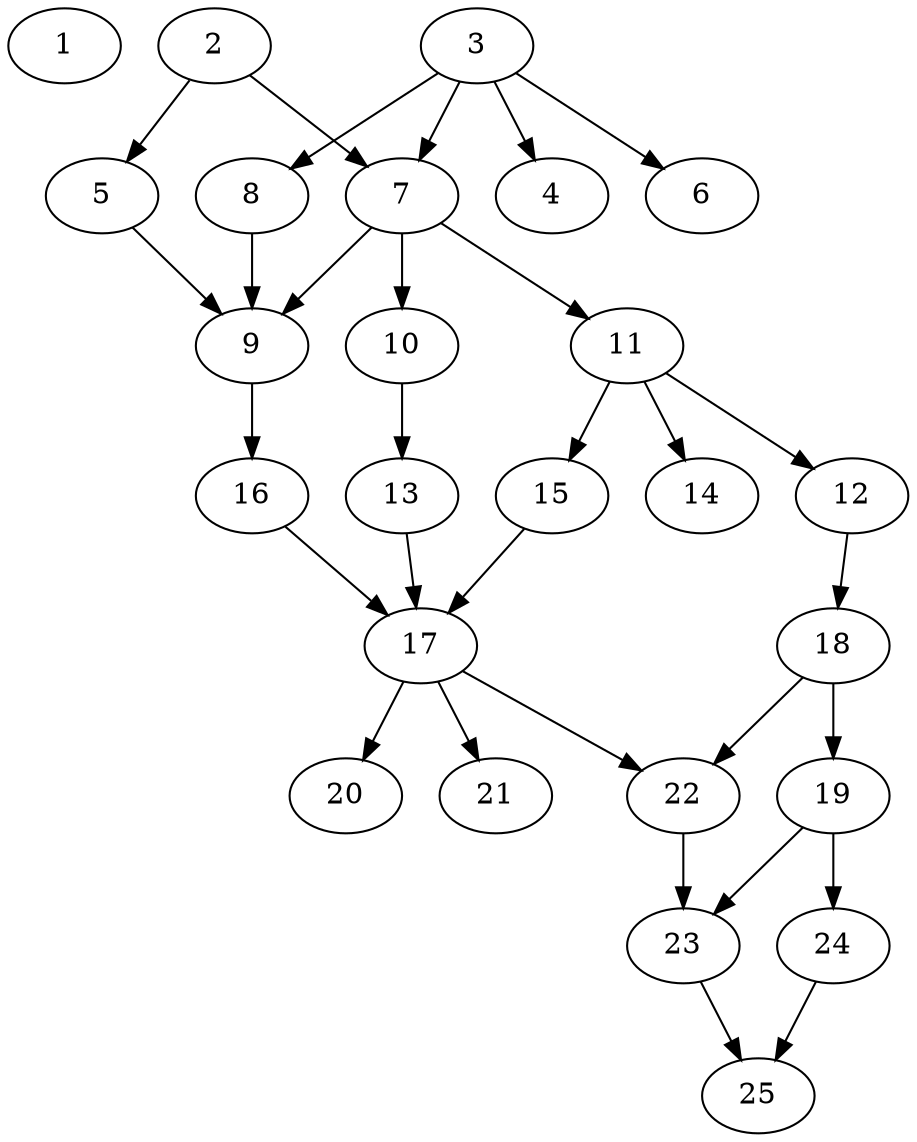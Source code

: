// DAG automatically generated by daggen at Thu Oct  3 14:00:39 2019
// ./daggen --dot -n 25 --ccr 0.4 --fat 0.5 --regular 0.5 --density 0.6 --mindata 5242880 --maxdata 52428800 
digraph G {
  1 [size="96488960", alpha="0.02", expect_size="38595584"] 
  2 [size="61632000", alpha="0.13", expect_size="24652800"] 
  2 -> 5 [size ="24652800"]
  2 -> 7 [size ="24652800"]
  3 [size="24609280", alpha="0.15", expect_size="9843712"] 
  3 -> 4 [size ="9843712"]
  3 -> 6 [size ="9843712"]
  3 -> 7 [size ="9843712"]
  3 -> 8 [size ="9843712"]
  4 [size="118988800", alpha="0.13", expect_size="47595520"] 
  5 [size="87884800", alpha="0.15", expect_size="35153920"] 
  5 -> 9 [size ="35153920"]
  6 [size="117583360", alpha="0.17", expect_size="47033344"] 
  7 [size="93944320", alpha="0.08", expect_size="37577728"] 
  7 -> 9 [size ="37577728"]
  7 -> 10 [size ="37577728"]
  7 -> 11 [size ="37577728"]
  8 [size="130119680", alpha="0.16", expect_size="52047872"] 
  8 -> 9 [size ="52047872"]
  9 [size="121221120", alpha="0.11", expect_size="48488448"] 
  9 -> 16 [size ="48488448"]
  10 [size="27504640", alpha="0.16", expect_size="11001856"] 
  10 -> 13 [size ="11001856"]
  11 [size="43340800", alpha="0.08", expect_size="17336320"] 
  11 -> 12 [size ="17336320"]
  11 -> 14 [size ="17336320"]
  11 -> 15 [size ="17336320"]
  12 [size="53713920", alpha="0.05", expect_size="21485568"] 
  12 -> 18 [size ="21485568"]
  13 [size="128051200", alpha="0.18", expect_size="51220480"] 
  13 -> 17 [size ="51220480"]
  14 [size="96942080", alpha="0.02", expect_size="38776832"] 
  15 [size="57786880", alpha="0.05", expect_size="23114752"] 
  15 -> 17 [size ="23114752"]
  16 [size="31208960", alpha="0.06", expect_size="12483584"] 
  16 -> 17 [size ="12483584"]
  17 [size="130301440", alpha="0.02", expect_size="52120576"] 
  17 -> 20 [size ="52120576"]
  17 -> 21 [size ="52120576"]
  17 -> 22 [size ="52120576"]
  18 [size="61286400", alpha="0.04", expect_size="24514560"] 
  18 -> 19 [size ="24514560"]
  18 -> 22 [size ="24514560"]
  19 [size="35235840", alpha="0.13", expect_size="14094336"] 
  19 -> 23 [size ="14094336"]
  19 -> 24 [size ="14094336"]
  20 [size="102574080", alpha="0.15", expect_size="41029632"] 
  21 [size="77063680", alpha="0.11", expect_size="30825472"] 
  22 [size="125460480", alpha="0.15", expect_size="50184192"] 
  22 -> 23 [size ="50184192"]
  23 [size="34590720", alpha="0.00", expect_size="13836288"] 
  23 -> 25 [size ="13836288"]
  24 [size="24696320", alpha="0.04", expect_size="9878528"] 
  24 -> 25 [size ="9878528"]
  25 [size="37678080", alpha="0.01", expect_size="15071232"] 
}
